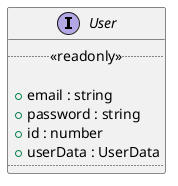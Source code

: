 @startuml User Diagram
interface User {
  ..<<readonly>>..

  + email : string
  + password : string
  + id : number
  + userData : UserData
  ....
}
@enduml
